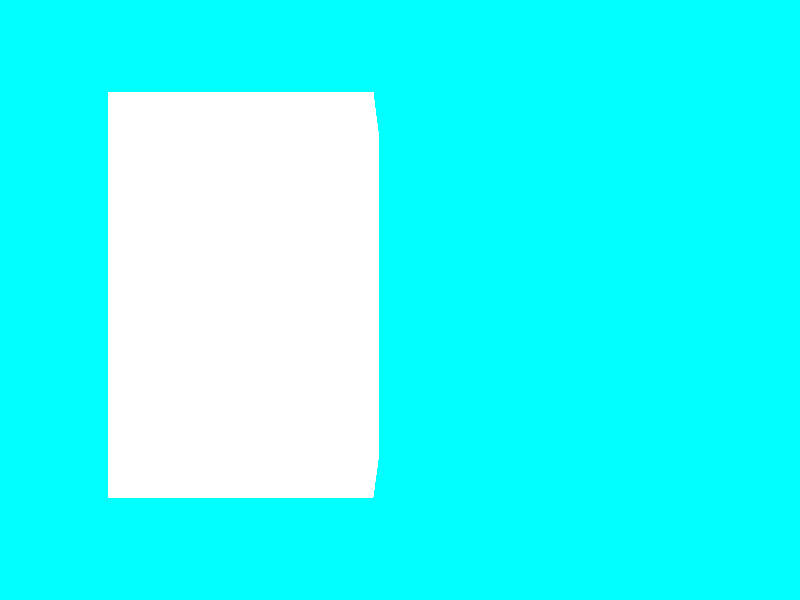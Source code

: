 
background {
    rgb<0,1,1>
}

//Dimension variables                      
#declare RoomHeight = 230;
#declare RoomWidth = 270;
#declare RoomLength = 380;

#declare HalfRoomWidth = RoomWidth/2;
#declare SeatedEyeHeight = 112;
#declare HalfRoomLength = RoomLength/2;

#declare dormRoom = box {
    <0,0,0>
    <RoomWidth, RoomHeight, RoomLength>
};


/*
#declare Windows = box {
    <,,>
    <,,>
}
*/


//Door Variables
#declare DoorHeight = 228;
#declare DoorWidth = 75;
#declare DoorDepth = 8;

//Closet Variables
#declare ClosetWidth = 150;
#declare ClosetDepth = 90;
#declare spaceBetweenDoorAndCloset = (RoomWidth - DoorWidth) - ClosetWidth;


//Let's make the door
#declare DoorDistanceFromRightWall = spaceBetweenDoorAndCloset + ClosetWidth;
#declare DoorwayCutout = box {
    <0,0,-DoorDepth>
    <DoorWidth, DoorHeight, DoorDepth>
    translate<RoomWidth-DoorDistanceFromRightWall-73,0.5,RoomLength>
};


//Let's make the closet
#declare ClosetBox = box {
    <0,0,0>
    <ClosetWidth,RoomHeight,ClosetDepth>
    //translate<RoomWidth-ClosetWidth,0,RoomLength>  
}
#declare ClosetCutoutWall = box {
    <0,0,0>
    <ClosetWidth-10,RoomHeight-5,ClosetDepth>
    translate<0,0,0>    
}
#declare Closet = difference {
    object {
        ClosetBox
    }
    object {
        ClosetCutoutWall
    }
    translate<RoomWidth-ClosetWidth,0,RoomLength>        
} 


//Let's make the window
#declare WindowHeight = 105;
#declare WindowDistanceFromGround = 90;
#declare WindowCutout = box {
    <0,0,-DoorDepth/2>
    <RoomWidth,WindowHeight,DoorDepth/2>
    translate<0,WindowDistanceFromGround,0>
}


//Margaret
#declare Margaret = <HalfRoomWidth, SeatedEyeHeight, 40>;
                                                               
//Justin                                                               
#declare Justin = <HalfRoomWidth, SeatedEyeHeight, RoomLength>;

//camera
camera {
    location Margaret
    look_at Justin
    //locaton Justin
    //look_at Margaret
}

//light source
light_source {
    <HalfRoomWidth,400,HalfRoomLength>
    rgb<1,1,1>
}




/*
//the room
union {
    difference {
        object {
            dormRoom
            scale 1.01
        }
        object {
            dormRoom
        }
        object {
            DoorwayCutout
        }
        object {
            WindowCutout
        } 
        Closet
        texture {
            pigment {
                rgb<1,1,1>
            }
        }
    }
    object {
        Closet
        texture {
            pigment {
                rgb<1,0,1>
            }
        }
    }
}
*/ 
/* 
difference {
    object {
        dormRoom
        scale 1.01
    }
    object {
        dormRoom
    }
    object {
        DoorwayCutout
    }
    object {
        WindowCutout
    } 
    object {
        ClosetBox
    }
    texture {
        pigment {
            rgb<1,1,1>
        }
    }
}
*/   


difference {
object {
    ClosetBox
    texture {
        pigment {
            rgb<1,1,1>
        }
    }
    translate <RoomWidth-300, 0, RoomLength>
}

object {
    ClosetCutoutWall  
    texture {
        pigment {
            rgb<1,1,1>
        }
    } 
    translate <RoomWidth-300, 0, RoomLength> 
    translate<5,0.5,-5>
}
}
 